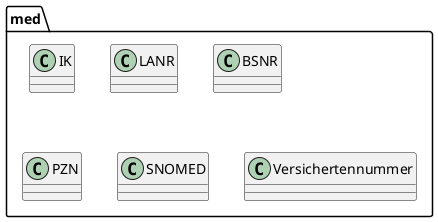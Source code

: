 @startuml

package "med" {

    class IK
    class LANR
    class BSNR
    class PZN
    class SNOMED
    class Versichertennummer

}

@enduml
